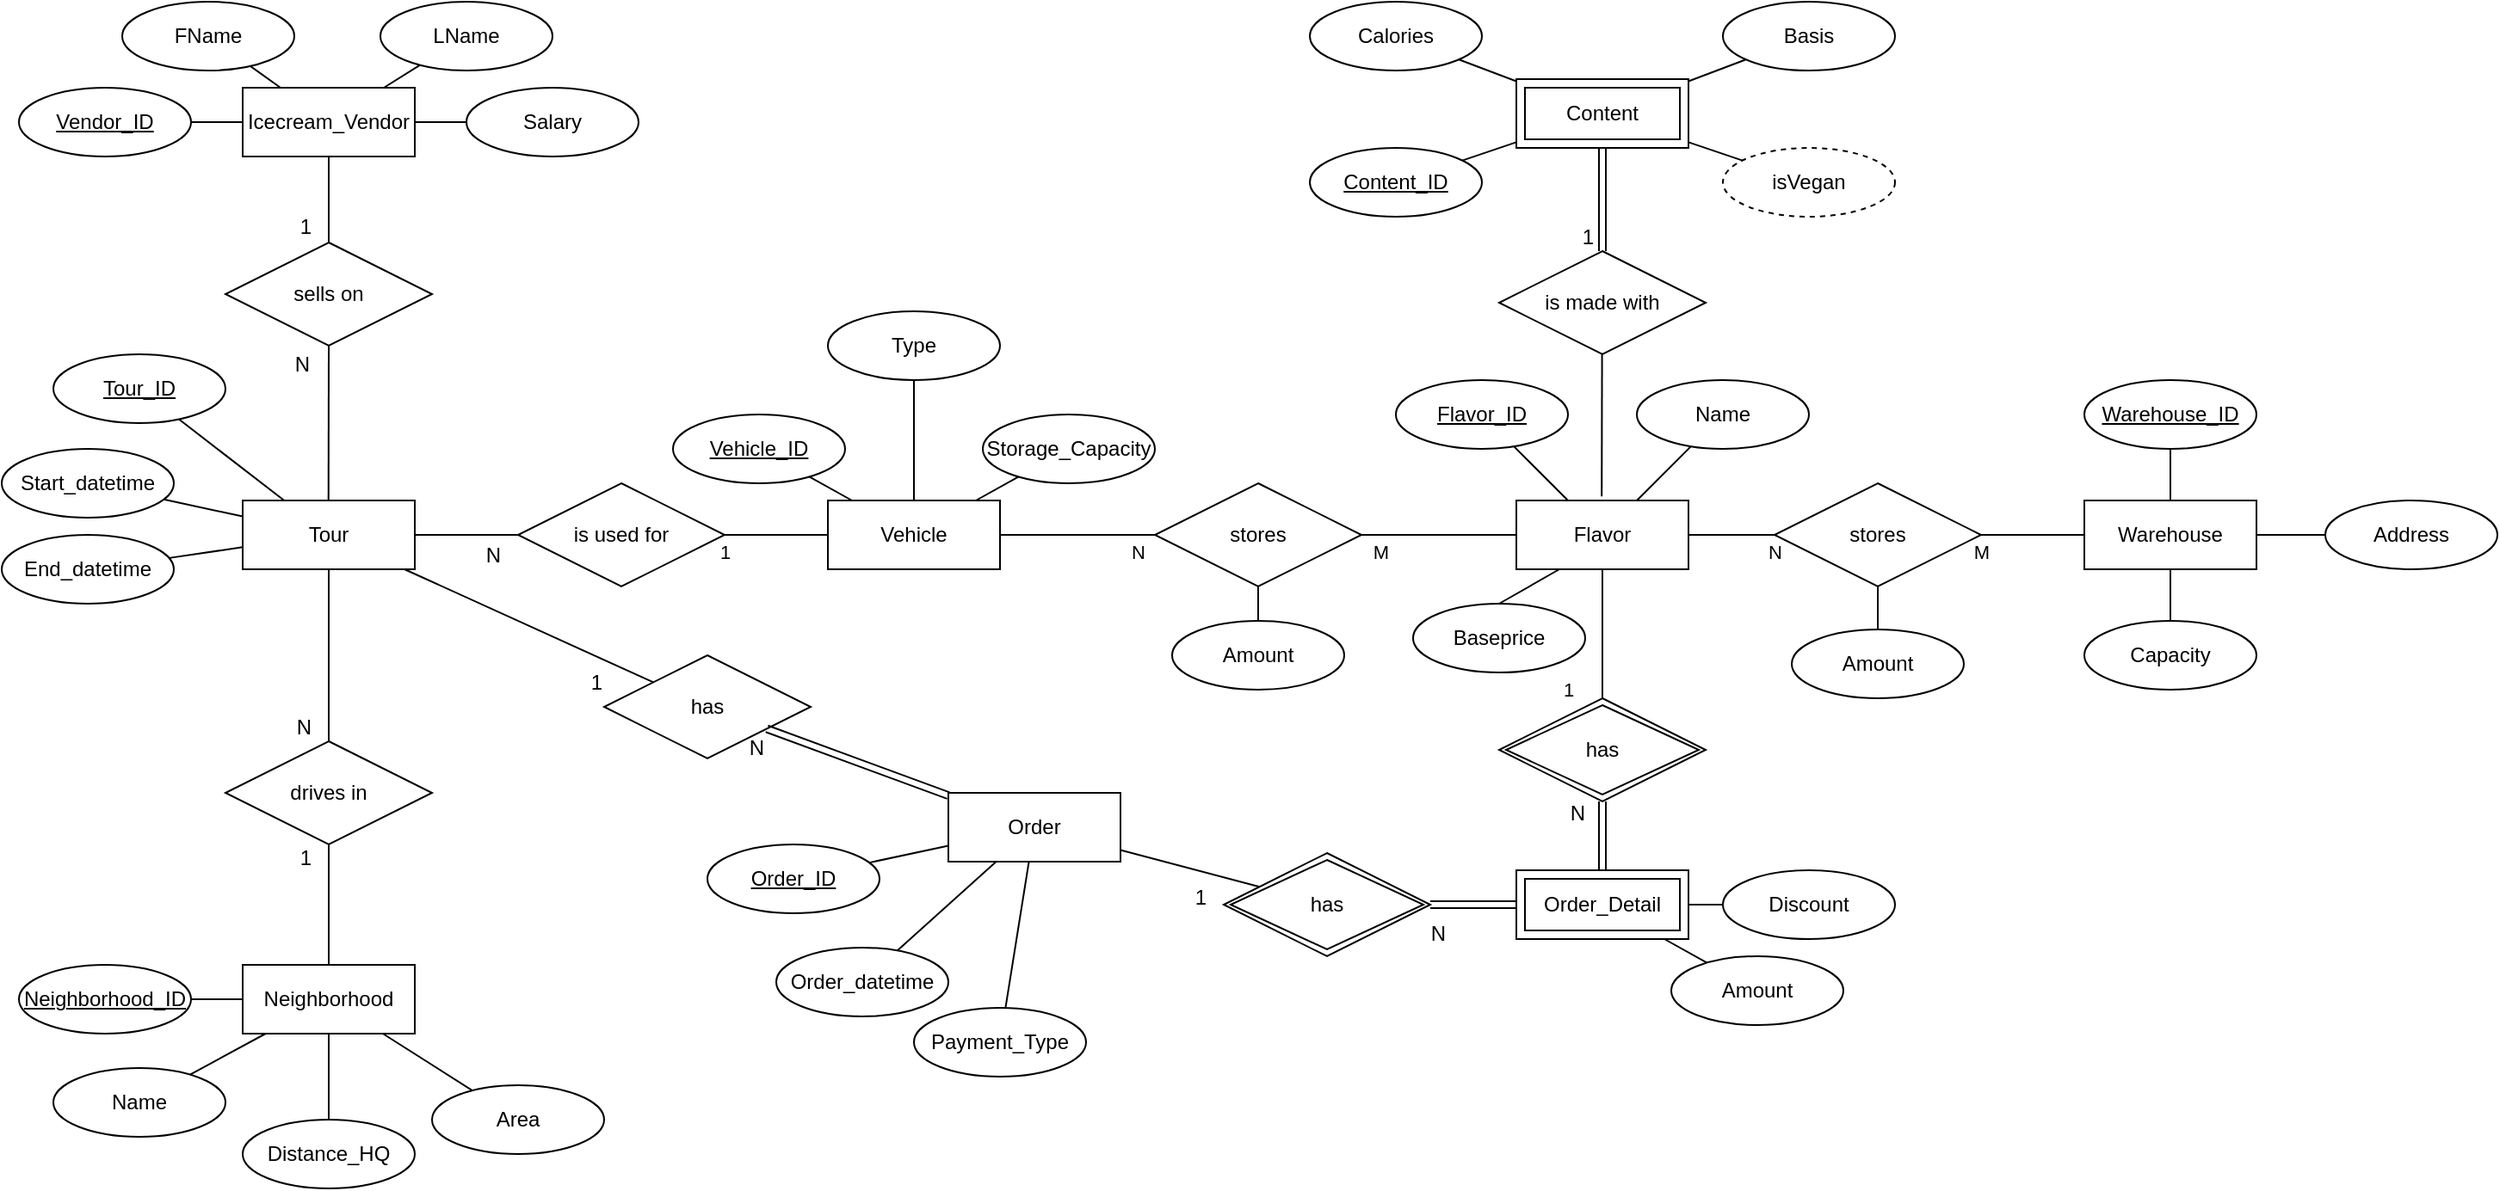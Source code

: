 <mxfile version="21.3.6" type="device">
  <diagram id="R2lEEEUBdFMjLlhIrx00" name="ER-Diagramm">
    <mxGraphModel dx="1043" dy="1154" grid="1" gridSize="10" guides="1" tooltips="1" connect="1" arrows="1" fold="1" page="0" pageScale="1" pageWidth="850" pageHeight="1100" math="0" shadow="0" extFonts="Permanent Marker^https://fonts.googleapis.com/css?family=Permanent+Marker">
      <root>
        <mxCell id="0" />
        <mxCell id="1" parent="0" />
        <mxCell id="UuH0PtKcsvwwYsYaW5a4-34" style="edgeStyle=none;rounded=0;orthogonalLoop=1;jettySize=auto;html=1;endArrow=none;endFill=0;" parent="1" source="UuH0PtKcsvwwYsYaW5a4-1" target="UuH0PtKcsvwwYsYaW5a4-57" edge="1">
          <mxGeometry relative="1" as="geometry">
            <mxPoint x="640" y="200" as="targetPoint" />
          </mxGeometry>
        </mxCell>
        <mxCell id="QyxY7aML_RFLUZ6kMtfO-58" value="1" style="edgeLabel;html=1;align=center;verticalAlign=middle;resizable=0;points=[];" parent="UuH0PtKcsvwwYsYaW5a4-34" vertex="1" connectable="0">
          <mxGeometry x="-0.732" y="2" relative="1" as="geometry">
            <mxPoint x="-52" y="8" as="offset" />
          </mxGeometry>
        </mxCell>
        <mxCell id="UuH0PtKcsvwwYsYaW5a4-1" value="Vehicle" style="whiteSpace=wrap;html=1;align=center;" parent="1" vertex="1">
          <mxGeometry x="550" y="190" width="100" height="40" as="geometry" />
        </mxCell>
        <mxCell id="UuH0PtKcsvwwYsYaW5a4-2" value="Flavor" style="whiteSpace=wrap;html=1;align=center;" parent="1" vertex="1">
          <mxGeometry x="950" y="190" width="100" height="40" as="geometry" />
        </mxCell>
        <mxCell id="UuH0PtKcsvwwYsYaW5a4-61" style="edgeStyle=none;rounded=0;orthogonalLoop=1;jettySize=auto;html=1;endArrow=none;endFill=0;" parent="1" source="UuH0PtKcsvwwYsYaW5a4-3" target="UuH0PtKcsvwwYsYaW5a4-51" edge="1">
          <mxGeometry relative="1" as="geometry" />
        </mxCell>
        <mxCell id="UuH0PtKcsvwwYsYaW5a4-3" value="Icecream_Vendor" style="whiteSpace=wrap;html=1;align=center;" parent="1" vertex="1">
          <mxGeometry x="210" y="-50" width="100" height="40" as="geometry" />
        </mxCell>
        <mxCell id="UuH0PtKcsvwwYsYaW5a4-9" value="Neighborhood" style="whiteSpace=wrap;html=1;align=center;" parent="1" vertex="1">
          <mxGeometry x="210" y="460" width="100" height="40" as="geometry" />
        </mxCell>
        <mxCell id="UuH0PtKcsvwwYsYaW5a4-10" value="&lt;u&gt;Neighborhood_ID&lt;/u&gt;" style="ellipse;whiteSpace=wrap;html=1;align=center;" parent="1" vertex="1">
          <mxGeometry x="80" y="460" width="100" height="40" as="geometry" />
        </mxCell>
        <mxCell id="UuH0PtKcsvwwYsYaW5a4-16" value="Warehouse" style="whiteSpace=wrap;html=1;align=center;" parent="1" vertex="1">
          <mxGeometry x="1280" y="190" width="100" height="40" as="geometry" />
        </mxCell>
        <mxCell id="UuH0PtKcsvwwYsYaW5a4-22" style="edgeStyle=none;rounded=0;orthogonalLoop=1;jettySize=auto;html=1;endArrow=none;endFill=0;" parent="1" source="UuH0PtKcsvwwYsYaW5a4-18" target="UuH0PtKcsvwwYsYaW5a4-2" edge="1">
          <mxGeometry relative="1" as="geometry" />
        </mxCell>
        <mxCell id="QyxY7aML_RFLUZ6kMtfO-62" value="N" style="edgeLabel;html=1;align=center;verticalAlign=middle;resizable=0;points=[];" parent="UuH0PtKcsvwwYsYaW5a4-22" vertex="1" connectable="0">
          <mxGeometry x="0.488" y="-1" relative="1" as="geometry">
            <mxPoint x="37" y="11" as="offset" />
          </mxGeometry>
        </mxCell>
        <mxCell id="UuH0PtKcsvwwYsYaW5a4-23" style="edgeStyle=none;rounded=0;orthogonalLoop=1;jettySize=auto;html=1;endArrow=none;endFill=0;" parent="1" source="UuH0PtKcsvwwYsYaW5a4-18" target="UuH0PtKcsvwwYsYaW5a4-16" edge="1">
          <mxGeometry relative="1" as="geometry" />
        </mxCell>
        <mxCell id="QyxY7aML_RFLUZ6kMtfO-63" value="M" style="edgeLabel;html=1;align=center;verticalAlign=middle;resizable=0;points=[];" parent="UuH0PtKcsvwwYsYaW5a4-23" vertex="1" connectable="0">
          <mxGeometry x="0.572" y="-1" relative="1" as="geometry">
            <mxPoint x="-47" y="9" as="offset" />
          </mxGeometry>
        </mxCell>
        <mxCell id="UuH0PtKcsvwwYsYaW5a4-18" value="stores" style="shape=rhombus;perimeter=rhombusPerimeter;whiteSpace=wrap;html=1;align=center;" parent="1" vertex="1">
          <mxGeometry x="1100" y="180" width="120" height="60" as="geometry" />
        </mxCell>
        <mxCell id="UuH0PtKcsvwwYsYaW5a4-44" style="edgeStyle=none;rounded=0;orthogonalLoop=1;jettySize=auto;html=1;endArrow=none;endFill=0;" parent="1" source="UuH0PtKcsvwwYsYaW5a4-1" target="UuH0PtKcsvwwYsYaW5a4-59" edge="1">
          <mxGeometry relative="1" as="geometry">
            <mxPoint x="753.846" y="100" as="sourcePoint" />
          </mxGeometry>
        </mxCell>
        <mxCell id="QyxY7aML_RFLUZ6kMtfO-64" value="N" style="edgeLabel;html=1;align=center;verticalAlign=middle;resizable=0;points=[];" parent="UuH0PtKcsvwwYsYaW5a4-44" vertex="1" connectable="0">
          <mxGeometry x="-0.558" y="-1" relative="1" as="geometry">
            <mxPoint x="60" y="9" as="offset" />
          </mxGeometry>
        </mxCell>
        <mxCell id="UuH0PtKcsvwwYsYaW5a4-40" style="edgeStyle=none;rounded=0;orthogonalLoop=1;jettySize=auto;html=1;endArrow=none;endFill=0;" parent="1" source="UuH0PtKcsvwwYsYaW5a4-59" target="UuH0PtKcsvwwYsYaW5a4-2" edge="1">
          <mxGeometry relative="1" as="geometry">
            <mxPoint x="1000" y="210" as="sourcePoint" />
          </mxGeometry>
        </mxCell>
        <mxCell id="QyxY7aML_RFLUZ6kMtfO-65" value="M" style="edgeLabel;html=1;align=center;verticalAlign=middle;resizable=0;points=[];" parent="UuH0PtKcsvwwYsYaW5a4-40" vertex="1" connectable="0">
          <mxGeometry x="0.531" y="-1" relative="1" as="geometry">
            <mxPoint x="-58" y="9" as="offset" />
          </mxGeometry>
        </mxCell>
        <mxCell id="UuH0PtKcsvwwYsYaW5a4-39" style="edgeStyle=none;rounded=0;orthogonalLoop=1;jettySize=auto;html=1;exitX=0.75;exitY=1;exitDx=0;exitDy=0;endArrow=none;endFill=0;" parent="1" edge="1">
          <mxGeometry relative="1" as="geometry">
            <mxPoint x="845" y="320" as="sourcePoint" />
            <mxPoint x="845" y="320" as="targetPoint" />
          </mxGeometry>
        </mxCell>
        <mxCell id="UuH0PtKcsvwwYsYaW5a4-43" style="edgeStyle=none;rounded=0;orthogonalLoop=1;jettySize=auto;html=1;endArrow=none;endFill=0;" parent="1" edge="1">
          <mxGeometry relative="1" as="geometry">
            <mxPoint x="920" y="220" as="sourcePoint" />
          </mxGeometry>
        </mxCell>
        <mxCell id="UuH0PtKcsvwwYsYaW5a4-48" style="edgeStyle=none;rounded=0;orthogonalLoop=1;jettySize=auto;html=1;endArrow=none;endFill=0;" parent="1" source="UuH0PtKcsvwwYsYaW5a4-45" target="UuH0PtKcsvwwYsYaW5a4-49" edge="1">
          <mxGeometry relative="1" as="geometry">
            <mxPoint x="281.993" y="229.004" as="targetPoint" />
          </mxGeometry>
        </mxCell>
        <mxCell id="UuH0PtKcsvwwYsYaW5a4-45" value="End_datetime" style="ellipse;whiteSpace=wrap;html=1;align=center;" parent="1" vertex="1">
          <mxGeometry x="70" y="210" width="100" height="40" as="geometry" />
        </mxCell>
        <mxCell id="UuH0PtKcsvwwYsYaW5a4-47" style="edgeStyle=none;rounded=0;orthogonalLoop=1;jettySize=auto;html=1;endArrow=none;endFill=0;" parent="1" source="UuH0PtKcsvwwYsYaW5a4-46" target="UuH0PtKcsvwwYsYaW5a4-49" edge="1">
          <mxGeometry relative="1" as="geometry">
            <mxPoint x="232.482" y="226.241" as="targetPoint" />
          </mxGeometry>
        </mxCell>
        <mxCell id="UuH0PtKcsvwwYsYaW5a4-46" value="Start_datetime" style="ellipse;whiteSpace=wrap;html=1;align=center;" parent="1" vertex="1">
          <mxGeometry x="70" y="160" width="100" height="40" as="geometry" />
        </mxCell>
        <mxCell id="UuH0PtKcsvwwYsYaW5a4-49" value="Tour" style="whiteSpace=wrap;html=1;align=center;" parent="1" vertex="1">
          <mxGeometry x="210" y="190" width="100" height="40" as="geometry" />
        </mxCell>
        <mxCell id="UuH0PtKcsvwwYsYaW5a4-62" style="edgeStyle=none;rounded=0;orthogonalLoop=1;jettySize=auto;html=1;endArrow=none;endFill=0;" parent="1" source="UuH0PtKcsvwwYsYaW5a4-50" target="UuH0PtKcsvwwYsYaW5a4-3" edge="1">
          <mxGeometry relative="1" as="geometry" />
        </mxCell>
        <mxCell id="UuH0PtKcsvwwYsYaW5a4-50" value="FName" style="ellipse;whiteSpace=wrap;html=1;align=center;" parent="1" vertex="1">
          <mxGeometry x="140" y="-100" width="100" height="40" as="geometry" />
        </mxCell>
        <mxCell id="UuH0PtKcsvwwYsYaW5a4-51" value="LName" style="ellipse;whiteSpace=wrap;html=1;align=center;" parent="1" vertex="1">
          <mxGeometry x="290" y="-100" width="100" height="40" as="geometry" />
        </mxCell>
        <mxCell id="UuH0PtKcsvwwYsYaW5a4-52" value="sells on" style="shape=rhombus;perimeter=rhombusPerimeter;whiteSpace=wrap;html=1;align=center;" parent="1" vertex="1">
          <mxGeometry x="200" y="40" width="120" height="60" as="geometry" />
        </mxCell>
        <mxCell id="UuH0PtKcsvwwYsYaW5a4-55" value="drives in" style="shape=rhombus;perimeter=rhombusPerimeter;whiteSpace=wrap;html=1;align=center;" parent="1" vertex="1">
          <mxGeometry x="200" y="330" width="120" height="60" as="geometry" />
        </mxCell>
        <mxCell id="UuH0PtKcsvwwYsYaW5a4-57" value="is used for" style="shape=rhombus;perimeter=rhombusPerimeter;whiteSpace=wrap;html=1;align=center;" parent="1" vertex="1">
          <mxGeometry x="370" y="180" width="120" height="60" as="geometry" />
        </mxCell>
        <mxCell id="UuH0PtKcsvwwYsYaW5a4-87" style="edgeStyle=none;rounded=0;orthogonalLoop=1;jettySize=auto;html=1;endArrow=none;endFill=0;" parent="1" source="UuH0PtKcsvwwYsYaW5a4-59" target="QyxY7aML_RFLUZ6kMtfO-141" edge="1">
          <mxGeometry relative="1" as="geometry">
            <mxPoint x="800" y="150" as="targetPoint" />
          </mxGeometry>
        </mxCell>
        <mxCell id="UuH0PtKcsvwwYsYaW5a4-59" value="stores" style="shape=rhombus;perimeter=rhombusPerimeter;whiteSpace=wrap;html=1;align=center;" parent="1" vertex="1">
          <mxGeometry x="740" y="180" width="120" height="60" as="geometry" />
        </mxCell>
        <mxCell id="UuH0PtKcsvwwYsYaW5a4-84" value="" style="edgeStyle=none;rounded=0;orthogonalLoop=1;jettySize=auto;html=1;endArrow=none;endFill=0;" parent="1" edge="1">
          <mxGeometry relative="1" as="geometry">
            <mxPoint x="1130" y="150" as="targetPoint" />
          </mxGeometry>
        </mxCell>
        <mxCell id="UuH0PtKcsvwwYsYaW5a4-75" style="edgeStyle=none;rounded=0;orthogonalLoop=1;jettySize=auto;html=1;exitX=0.5;exitY=0;exitDx=0;exitDy=0;endArrow=none;endFill=0;" parent="1" source="UuH0PtKcsvwwYsYaW5a4-1" target="UuH0PtKcsvwwYsYaW5a4-1" edge="1">
          <mxGeometry relative="1" as="geometry" />
        </mxCell>
        <mxCell id="UuH0PtKcsvwwYsYaW5a4-78" value="Order" style="whiteSpace=wrap;html=1;align=center;" parent="1" vertex="1">
          <mxGeometry x="620" y="360" width="100" height="40" as="geometry" />
        </mxCell>
        <mxCell id="UuH0PtKcsvwwYsYaW5a4-99" style="edgeStyle=none;rounded=0;orthogonalLoop=1;jettySize=auto;html=1;endArrow=none;endFill=0;" parent="1" target="UuH0PtKcsvwwYsYaW5a4-2" edge="1">
          <mxGeometry relative="1" as="geometry">
            <mxPoint x="1000" y="305" as="sourcePoint" />
          </mxGeometry>
        </mxCell>
        <mxCell id="QyxY7aML_RFLUZ6kMtfO-69" value="1" style="edgeLabel;html=1;align=center;verticalAlign=middle;resizable=0;points=[];" parent="UuH0PtKcsvwwYsYaW5a4-99" vertex="1" connectable="0">
          <mxGeometry x="0.412" y="-1" relative="1" as="geometry">
            <mxPoint x="-21" y="48" as="offset" />
          </mxGeometry>
        </mxCell>
        <mxCell id="UuH0PtKcsvwwYsYaW5a4-104" style="edgeStyle=none;rounded=0;orthogonalLoop=1;jettySize=auto;html=1;endArrow=none;endFill=0;" parent="1" source="QyxY7aML_RFLUZ6kMtfO-124" target="QyxY7aML_RFLUZ6kMtfO-157" edge="1">
          <mxGeometry relative="1" as="geometry">
            <mxPoint x="1000" y="400" as="sourcePoint" />
            <mxPoint x="1000" y="480" as="targetPoint" />
          </mxGeometry>
        </mxCell>
        <mxCell id="UuH0PtKcsvwwYsYaW5a4-105" value="has" style="shape=rhombus;perimeter=rhombusPerimeter;whiteSpace=wrap;html=1;align=center;" parent="1" vertex="1">
          <mxGeometry x="420" y="280" width="120" height="60" as="geometry" />
        </mxCell>
        <mxCell id="UuH0PtKcsvwwYsYaW5a4-112" style="edgeStyle=none;rounded=0;orthogonalLoop=1;jettySize=auto;html=1;endArrow=none;endFill=0;" parent="1" source="QyxY7aML_RFLUZ6kMtfO-124" target="UuH0PtKcsvwwYsYaW5a4-113" edge="1">
          <mxGeometry relative="1" as="geometry">
            <mxPoint x="1130" y="418.462" as="targetPoint" />
            <mxPoint x="1050" y="397.525" as="sourcePoint" />
          </mxGeometry>
        </mxCell>
        <mxCell id="UuH0PtKcsvwwYsYaW5a4-113" value="Discount" style="ellipse;whiteSpace=wrap;html=1;align=center;" parent="1" vertex="1">
          <mxGeometry x="1070" y="405" width="100" height="40" as="geometry" />
        </mxCell>
        <mxCell id="QyxY7aML_RFLUZ6kMtfO-1" value="Order_datetime" style="ellipse;whiteSpace=wrap;html=1;align=center;" parent="1" vertex="1">
          <mxGeometry x="520" y="450" width="100" height="40" as="geometry" />
        </mxCell>
        <mxCell id="QyxY7aML_RFLUZ6kMtfO-3" value="" style="edgeStyle=none;rounded=0;orthogonalLoop=1;jettySize=auto;html=1;endArrow=none;endFill=0;" parent="1" source="UuH0PtKcsvwwYsYaW5a4-78" target="QyxY7aML_RFLUZ6kMtfO-1" edge="1">
          <mxGeometry relative="1" as="geometry">
            <mxPoint x="592" y="462" as="targetPoint" />
            <mxPoint x="656" y="410" as="sourcePoint" />
          </mxGeometry>
        </mxCell>
        <mxCell id="QyxY7aML_RFLUZ6kMtfO-4" value="Vendor_ID" style="ellipse;whiteSpace=wrap;html=1;align=center;fontStyle=4" parent="1" vertex="1">
          <mxGeometry x="80" y="-50" width="100" height="40" as="geometry" />
        </mxCell>
        <mxCell id="QyxY7aML_RFLUZ6kMtfO-7" style="edgeStyle=none;rounded=0;orthogonalLoop=1;jettySize=auto;html=1;endArrow=none;endFill=0;" parent="1" source="QyxY7aML_RFLUZ6kMtfO-4" target="UuH0PtKcsvwwYsYaW5a4-3" edge="1">
          <mxGeometry relative="1" as="geometry">
            <mxPoint x="99" y="-36" as="sourcePoint" />
            <mxPoint x="220" y="-25" as="targetPoint" />
          </mxGeometry>
        </mxCell>
        <mxCell id="QyxY7aML_RFLUZ6kMtfO-12" value="Salary" style="ellipse;whiteSpace=wrap;html=1;align=center;" parent="1" vertex="1">
          <mxGeometry x="340" y="-50" width="100" height="40" as="geometry" />
        </mxCell>
        <mxCell id="QyxY7aML_RFLUZ6kMtfO-14" style="edgeStyle=none;rounded=0;orthogonalLoop=1;jettySize=auto;html=1;endArrow=none;endFill=0;" parent="1" source="UuH0PtKcsvwwYsYaW5a4-3" target="QyxY7aML_RFLUZ6kMtfO-12" edge="1">
          <mxGeometry relative="1" as="geometry">
            <mxPoint x="270" y="-40" as="sourcePoint" />
            <mxPoint x="270" y="-110" as="targetPoint" />
          </mxGeometry>
        </mxCell>
        <mxCell id="QyxY7aML_RFLUZ6kMtfO-34" value="Tour_ID" style="ellipse;whiteSpace=wrap;html=1;align=center;fontStyle=4" parent="1" vertex="1">
          <mxGeometry x="100" y="105" width="100" height="40" as="geometry" />
        </mxCell>
        <mxCell id="QyxY7aML_RFLUZ6kMtfO-35" style="edgeStyle=none;rounded=0;orthogonalLoop=1;jettySize=auto;html=1;endArrow=none;endFill=0;" parent="1" source="QyxY7aML_RFLUZ6kMtfO-34" target="UuH0PtKcsvwwYsYaW5a4-49" edge="1">
          <mxGeometry relative="1" as="geometry">
            <mxPoint x="220" y="239" as="targetPoint" />
            <mxPoint x="176" y="256" as="sourcePoint" />
          </mxGeometry>
        </mxCell>
        <mxCell id="QyxY7aML_RFLUZ6kMtfO-39" style="edgeStyle=none;rounded=0;orthogonalLoop=1;jettySize=auto;html=1;endArrow=none;endFill=0;" parent="1" source="UuH0PtKcsvwwYsYaW5a4-10" target="UuH0PtKcsvwwYsYaW5a4-9" edge="1">
          <mxGeometry relative="1" as="geometry">
            <mxPoint x="250" y="240" as="targetPoint" />
            <mxPoint x="189" y="301" as="sourcePoint" />
          </mxGeometry>
        </mxCell>
        <mxCell id="QyxY7aML_RFLUZ6kMtfO-45" value="Distance_HQ" style="ellipse;whiteSpace=wrap;html=1;align=center;" parent="1" vertex="1">
          <mxGeometry x="210" y="550" width="100" height="40" as="geometry" />
        </mxCell>
        <mxCell id="QyxY7aML_RFLUZ6kMtfO-46" style="edgeStyle=none;rounded=0;orthogonalLoop=1;jettySize=auto;html=1;endArrow=none;endFill=0;" parent="1" source="QyxY7aML_RFLUZ6kMtfO-45" target="UuH0PtKcsvwwYsYaW5a4-9" edge="1">
          <mxGeometry relative="1" as="geometry">
            <mxPoint x="230" y="510" as="targetPoint" />
            <mxPoint x="181" y="534" as="sourcePoint" />
          </mxGeometry>
        </mxCell>
        <mxCell id="QyxY7aML_RFLUZ6kMtfO-49" value="Name" style="ellipse;whiteSpace=wrap;html=1;align=center;" parent="1" vertex="1">
          <mxGeometry x="100" y="520" width="100" height="40" as="geometry" />
        </mxCell>
        <mxCell id="QyxY7aML_RFLUZ6kMtfO-50" style="edgeStyle=none;rounded=0;orthogonalLoop=1;jettySize=auto;html=1;endArrow=none;endFill=0;" parent="1" source="QyxY7aML_RFLUZ6kMtfO-49" target="UuH0PtKcsvwwYsYaW5a4-9" edge="1">
          <mxGeometry relative="1" as="geometry">
            <mxPoint x="298" y="510" as="targetPoint" />
            <mxPoint x="356" y="552" as="sourcePoint" />
          </mxGeometry>
        </mxCell>
        <mxCell id="QyxY7aML_RFLUZ6kMtfO-51" value="Area" style="ellipse;whiteSpace=wrap;html=1;align=center;" parent="1" vertex="1">
          <mxGeometry x="320" y="530" width="100" height="40" as="geometry" />
        </mxCell>
        <mxCell id="QyxY7aML_RFLUZ6kMtfO-52" style="edgeStyle=none;rounded=0;orthogonalLoop=1;jettySize=auto;html=1;endArrow=none;endFill=0;" parent="1" source="QyxY7aML_RFLUZ6kMtfO-51" target="UuH0PtKcsvwwYsYaW5a4-9" edge="1">
          <mxGeometry relative="1" as="geometry">
            <mxPoint x="233" y="510" as="targetPoint" />
            <mxPoint x="189" y="534" as="sourcePoint" />
          </mxGeometry>
        </mxCell>
        <mxCell id="QyxY7aML_RFLUZ6kMtfO-118" value="is made with" style="shape=rhombus;perimeter=rhombusPerimeter;whiteSpace=wrap;html=1;align=center;" parent="1" vertex="1">
          <mxGeometry x="940" y="45" width="120" height="60" as="geometry" />
        </mxCell>
        <mxCell id="QyxY7aML_RFLUZ6kMtfO-123" value="Content" style="shape=ext;margin=3;double=1;whiteSpace=wrap;html=1;align=center;" parent="1" vertex="1">
          <mxGeometry x="950" y="-55" width="100" height="40" as="geometry" />
        </mxCell>
        <mxCell id="QyxY7aML_RFLUZ6kMtfO-124" value="Order_Detail" style="shape=ext;margin=3;double=1;whiteSpace=wrap;html=1;align=center;" parent="1" vertex="1">
          <mxGeometry x="950" y="405" width="100" height="40" as="geometry" />
        </mxCell>
        <mxCell id="QyxY7aML_RFLUZ6kMtfO-125" value="" style="shape=link;html=1;rounded=0;" parent="1" source="QyxY7aML_RFLUZ6kMtfO-127" target="QyxY7aML_RFLUZ6kMtfO-124" edge="1">
          <mxGeometry relative="1" as="geometry">
            <mxPoint x="900" y="380" as="sourcePoint" />
            <mxPoint x="860" y="560" as="targetPoint" />
          </mxGeometry>
        </mxCell>
        <mxCell id="QyxY7aML_RFLUZ6kMtfO-126" value="N" style="resizable=0;html=1;align=right;verticalAlign=bottom;" parent="QyxY7aML_RFLUZ6kMtfO-125" connectable="0" vertex="1">
          <mxGeometry x="1" relative="1" as="geometry">
            <mxPoint x="-41" y="25" as="offset" />
          </mxGeometry>
        </mxCell>
        <mxCell id="QyxY7aML_RFLUZ6kMtfO-127" value="has" style="shape=rhombus;double=1;perimeter=rhombusPerimeter;whiteSpace=wrap;html=1;align=center;" parent="1" vertex="1">
          <mxGeometry x="780" y="395" width="120" height="60" as="geometry" />
        </mxCell>
        <mxCell id="QyxY7aML_RFLUZ6kMtfO-129" value="Order_ID" style="ellipse;whiteSpace=wrap;html=1;align=center;fontStyle=4" parent="1" vertex="1">
          <mxGeometry x="480" y="390" width="100" height="40" as="geometry" />
        </mxCell>
        <mxCell id="QyxY7aML_RFLUZ6kMtfO-130" value="" style="edgeStyle=none;rounded=0;orthogonalLoop=1;jettySize=auto;html=1;endArrow=none;endFill=0;" parent="1" source="UuH0PtKcsvwwYsYaW5a4-78" target="QyxY7aML_RFLUZ6kMtfO-129" edge="1">
          <mxGeometry relative="1" as="geometry">
            <mxPoint x="628" y="510" as="targetPoint" />
            <mxPoint x="671" y="410" as="sourcePoint" />
          </mxGeometry>
        </mxCell>
        <mxCell id="QyxY7aML_RFLUZ6kMtfO-131" value="Payment_Type" style="ellipse;whiteSpace=wrap;html=1;align=center;" parent="1" vertex="1">
          <mxGeometry x="600" y="485" width="100" height="40" as="geometry" />
        </mxCell>
        <mxCell id="QyxY7aML_RFLUZ6kMtfO-132" value="" style="edgeStyle=none;rounded=0;orthogonalLoop=1;jettySize=auto;html=1;endArrow=none;endFill=0;" parent="1" source="UuH0PtKcsvwwYsYaW5a4-78" target="QyxY7aML_RFLUZ6kMtfO-131" edge="1">
          <mxGeometry relative="1" as="geometry">
            <mxPoint x="600" y="462" as="targetPoint" />
            <mxPoint x="658" y="410" as="sourcePoint" />
          </mxGeometry>
        </mxCell>
        <mxCell id="QyxY7aML_RFLUZ6kMtfO-133" value="Vehicle_ID" style="ellipse;whiteSpace=wrap;html=1;align=center;fontStyle=4" parent="1" vertex="1">
          <mxGeometry x="460" y="140" width="100" height="40" as="geometry" />
        </mxCell>
        <mxCell id="QyxY7aML_RFLUZ6kMtfO-135" value="" style="edgeStyle=none;rounded=0;orthogonalLoop=1;jettySize=auto;html=1;endArrow=none;endFill=0;" parent="1" source="UuH0PtKcsvwwYsYaW5a4-1" target="QyxY7aML_RFLUZ6kMtfO-133" edge="1">
          <mxGeometry relative="1" as="geometry">
            <mxPoint x="584" y="411" as="targetPoint" />
            <mxPoint x="630" y="401" as="sourcePoint" />
          </mxGeometry>
        </mxCell>
        <mxCell id="QyxY7aML_RFLUZ6kMtfO-136" value="Type" style="ellipse;whiteSpace=wrap;html=1;align=center;" parent="1" vertex="1">
          <mxGeometry x="550" y="80" width="100" height="40" as="geometry" />
        </mxCell>
        <mxCell id="QyxY7aML_RFLUZ6kMtfO-137" value="" style="edgeStyle=none;rounded=0;orthogonalLoop=1;jettySize=auto;html=1;endArrow=none;endFill=0;" parent="1" source="UuH0PtKcsvwwYsYaW5a4-1" target="QyxY7aML_RFLUZ6kMtfO-136" edge="1">
          <mxGeometry relative="1" as="geometry">
            <mxPoint x="541" y="166" as="targetPoint" />
            <mxPoint x="620" y="200" as="sourcePoint" />
          </mxGeometry>
        </mxCell>
        <mxCell id="QyxY7aML_RFLUZ6kMtfO-138" value="Storage_Capacity" style="ellipse;whiteSpace=wrap;html=1;align=center;" parent="1" vertex="1">
          <mxGeometry x="640" y="140" width="100" height="40" as="geometry" />
        </mxCell>
        <mxCell id="QyxY7aML_RFLUZ6kMtfO-139" value="" style="edgeStyle=none;rounded=0;orthogonalLoop=1;jettySize=auto;html=1;endArrow=none;endFill=0;" parent="1" source="UuH0PtKcsvwwYsYaW5a4-1" target="QyxY7aML_RFLUZ6kMtfO-138" edge="1">
          <mxGeometry relative="1" as="geometry">
            <mxPoint x="582" y="109" as="targetPoint" />
            <mxPoint x="638" y="200" as="sourcePoint" />
          </mxGeometry>
        </mxCell>
        <mxCell id="QyxY7aML_RFLUZ6kMtfO-141" value="Amount" style="ellipse;whiteSpace=wrap;html=1;align=center;" parent="1" vertex="1">
          <mxGeometry x="750" y="260" width="100" height="40" as="geometry" />
        </mxCell>
        <mxCell id="QyxY7aML_RFLUZ6kMtfO-142" value="Flavor_ID" style="ellipse;whiteSpace=wrap;html=1;align=center;fontStyle=4" parent="1" vertex="1">
          <mxGeometry x="880" y="120" width="100" height="40" as="geometry" />
        </mxCell>
        <mxCell id="QyxY7aML_RFLUZ6kMtfO-143" style="edgeStyle=none;rounded=0;orthogonalLoop=1;jettySize=auto;html=1;endArrow=none;endFill=0;" parent="1" source="UuH0PtKcsvwwYsYaW5a4-2" target="QyxY7aML_RFLUZ6kMtfO-142" edge="1">
          <mxGeometry relative="1" as="geometry">
            <mxPoint x="810" y="150" as="targetPoint" />
            <mxPoint x="810" y="190" as="sourcePoint" />
          </mxGeometry>
        </mxCell>
        <mxCell id="QyxY7aML_RFLUZ6kMtfO-144" value="Name" style="ellipse;whiteSpace=wrap;html=1;align=center;" parent="1" vertex="1">
          <mxGeometry x="1020" y="120" width="100" height="40" as="geometry" />
        </mxCell>
        <mxCell id="QyxY7aML_RFLUZ6kMtfO-145" style="edgeStyle=none;rounded=0;orthogonalLoop=1;jettySize=auto;html=1;endArrow=none;endFill=0;" parent="1" source="UuH0PtKcsvwwYsYaW5a4-2" target="QyxY7aML_RFLUZ6kMtfO-144" edge="1">
          <mxGeometry relative="1" as="geometry">
            <mxPoint x="943" y="168" as="targetPoint" />
            <mxPoint x="984" y="200" as="sourcePoint" />
          </mxGeometry>
        </mxCell>
        <mxCell id="QyxY7aML_RFLUZ6kMtfO-149" value="Calories" style="ellipse;whiteSpace=wrap;html=1;align=center;" parent="1" vertex="1">
          <mxGeometry x="830" y="-100" width="100" height="40" as="geometry" />
        </mxCell>
        <mxCell id="QyxY7aML_RFLUZ6kMtfO-150" style="edgeStyle=none;rounded=0;orthogonalLoop=1;jettySize=auto;html=1;endArrow=none;endFill=0;" parent="1" source="QyxY7aML_RFLUZ6kMtfO-149" target="QyxY7aML_RFLUZ6kMtfO-123" edge="1">
          <mxGeometry relative="1" as="geometry">
            <mxPoint x="939" y="-2" as="sourcePoint" />
            <mxPoint x="960" y="-9" as="targetPoint" />
          </mxGeometry>
        </mxCell>
        <mxCell id="QyxY7aML_RFLUZ6kMtfO-151" value="Basis" style="ellipse;whiteSpace=wrap;html=1;align=center;" parent="1" vertex="1">
          <mxGeometry x="1070" y="-100" width="100" height="40" as="geometry" />
        </mxCell>
        <mxCell id="QyxY7aML_RFLUZ6kMtfO-152" style="edgeStyle=none;rounded=0;orthogonalLoop=1;jettySize=auto;html=1;endArrow=none;endFill=0;" parent="1" source="QyxY7aML_RFLUZ6kMtfO-151" target="QyxY7aML_RFLUZ6kMtfO-123" edge="1">
          <mxGeometry relative="1" as="geometry">
            <mxPoint x="935" y="-41" as="sourcePoint" />
            <mxPoint x="960" y="-35" as="targetPoint" />
          </mxGeometry>
        </mxCell>
        <mxCell id="QyxY7aML_RFLUZ6kMtfO-157" value="Amount" style="ellipse;whiteSpace=wrap;html=1;align=center;" parent="1" vertex="1">
          <mxGeometry x="1040" y="455" width="100" height="40" as="geometry" />
        </mxCell>
        <mxCell id="QyxY7aML_RFLUZ6kMtfO-162" value="Amount" style="ellipse;whiteSpace=wrap;html=1;align=center;" parent="1" vertex="1">
          <mxGeometry x="1110" y="265" width="100" height="40" as="geometry" />
        </mxCell>
        <mxCell id="QyxY7aML_RFLUZ6kMtfO-163" style="edgeStyle=none;rounded=0;orthogonalLoop=1;jettySize=auto;html=1;endArrow=none;endFill=0;" parent="1" source="UuH0PtKcsvwwYsYaW5a4-18" target="QyxY7aML_RFLUZ6kMtfO-162" edge="1">
          <mxGeometry relative="1" as="geometry">
            <mxPoint x="1360" y="150" as="targetPoint" />
            <mxPoint x="1173" y="191" as="sourcePoint" />
          </mxGeometry>
        </mxCell>
        <mxCell id="QyxY7aML_RFLUZ6kMtfO-164" value="Warehouse_ID" style="ellipse;whiteSpace=wrap;html=1;align=center;fontStyle=4" parent="1" vertex="1">
          <mxGeometry x="1280" y="120" width="100" height="40" as="geometry" />
        </mxCell>
        <mxCell id="QyxY7aML_RFLUZ6kMtfO-165" style="edgeStyle=none;rounded=0;orthogonalLoop=1;jettySize=auto;html=1;endArrow=none;endFill=0;" parent="1" source="UuH0PtKcsvwwYsYaW5a4-16" target="QyxY7aML_RFLUZ6kMtfO-164" edge="1">
          <mxGeometry relative="1" as="geometry">
            <mxPoint x="1193" y="160" as="targetPoint" />
            <mxPoint x="1179" y="195" as="sourcePoint" />
          </mxGeometry>
        </mxCell>
        <mxCell id="QyxY7aML_RFLUZ6kMtfO-167" style="edgeStyle=none;rounded=0;orthogonalLoop=1;jettySize=auto;html=1;endArrow=none;endFill=0;" parent="1" source="UuH0PtKcsvwwYsYaW5a4-16" edge="1">
          <mxGeometry relative="1" as="geometry">
            <mxPoint x="1420" y="210" as="targetPoint" />
            <mxPoint x="1345" y="200" as="sourcePoint" />
          </mxGeometry>
        </mxCell>
        <mxCell id="QyxY7aML_RFLUZ6kMtfO-169" value="Capacity" style="ellipse;whiteSpace=wrap;html=1;align=center;" parent="1" vertex="1">
          <mxGeometry x="1280" y="260" width="100" height="40" as="geometry" />
        </mxCell>
        <mxCell id="QyxY7aML_RFLUZ6kMtfO-170" style="edgeStyle=none;rounded=0;orthogonalLoop=1;jettySize=auto;html=1;endArrow=none;endFill=0;" parent="1" source="QyxY7aML_RFLUZ6kMtfO-169" target="UuH0PtKcsvwwYsYaW5a4-16" edge="1">
          <mxGeometry relative="1" as="geometry">
            <mxPoint x="1340" y="170" as="targetPoint" />
            <mxPoint x="1340" y="200" as="sourcePoint" />
          </mxGeometry>
        </mxCell>
        <mxCell id="QyxY7aML_RFLUZ6kMtfO-174" value="Content_ID" style="ellipse;whiteSpace=wrap;html=1;align=center;fontStyle=4" parent="1" vertex="1">
          <mxGeometry x="830" y="-15" width="100" height="40" as="geometry" />
        </mxCell>
        <mxCell id="QyxY7aML_RFLUZ6kMtfO-175" style="edgeStyle=none;rounded=0;orthogonalLoop=1;jettySize=auto;html=1;endArrow=none;endFill=0;" parent="1" source="QyxY7aML_RFLUZ6kMtfO-174" target="QyxY7aML_RFLUZ6kMtfO-123" edge="1">
          <mxGeometry relative="1" as="geometry">
            <mxPoint x="936" y="-56" as="sourcePoint" />
            <mxPoint x="961" y="-45" as="targetPoint" />
          </mxGeometry>
        </mxCell>
        <mxCell id="QyxY7aML_RFLUZ6kMtfO-187" value="" style="shape=link;html=1;rounded=0;" parent="1" source="UuH0PtKcsvwwYsYaW5a4-78" target="UuH0PtKcsvwwYsYaW5a4-105" edge="1">
          <mxGeometry relative="1" as="geometry">
            <mxPoint x="320" y="220" as="sourcePoint" />
            <mxPoint x="380" y="220" as="targetPoint" />
          </mxGeometry>
        </mxCell>
        <mxCell id="QyxY7aML_RFLUZ6kMtfO-188" value="N" style="resizable=0;html=1;align=right;verticalAlign=bottom;" parent="QyxY7aML_RFLUZ6kMtfO-187" connectable="0" vertex="1">
          <mxGeometry x="1" relative="1" as="geometry">
            <mxPoint x="-1" y="20" as="offset" />
          </mxGeometry>
        </mxCell>
        <mxCell id="QyxY7aML_RFLUZ6kMtfO-190" style="edgeStyle=none;rounded=0;orthogonalLoop=1;jettySize=auto;html=1;endArrow=none;endFill=0;" parent="1" source="QyxY7aML_RFLUZ6kMtfO-191" target="QyxY7aML_RFLUZ6kMtfO-123" edge="1">
          <mxGeometry relative="1" as="geometry">
            <mxPoint x="1095.649" y="5.467" as="sourcePoint" />
            <mxPoint x="1060" y="-25" as="targetPoint" />
          </mxGeometry>
        </mxCell>
        <mxCell id="QyxY7aML_RFLUZ6kMtfO-191" value="isVegan" style="ellipse;whiteSpace=wrap;html=1;align=center;dashed=1;" parent="1" vertex="1">
          <mxGeometry x="1070" y="-15" width="100" height="40" as="geometry" />
        </mxCell>
        <mxCell id="QyxY7aML_RFLUZ6kMtfO-194" value="" style="endArrow=none;html=1;rounded=0;" parent="1" source="UuH0PtKcsvwwYsYaW5a4-3" target="UuH0PtKcsvwwYsYaW5a4-52" edge="1">
          <mxGeometry relative="1" as="geometry">
            <mxPoint x="310" y="420" as="sourcePoint" />
            <mxPoint x="470" y="420" as="targetPoint" />
          </mxGeometry>
        </mxCell>
        <mxCell id="QyxY7aML_RFLUZ6kMtfO-195" value="1" style="resizable=0;html=1;align=right;verticalAlign=bottom;" parent="QyxY7aML_RFLUZ6kMtfO-194" connectable="0" vertex="1">
          <mxGeometry x="1" relative="1" as="geometry">
            <mxPoint x="-10" y="-1" as="offset" />
          </mxGeometry>
        </mxCell>
        <mxCell id="QyxY7aML_RFLUZ6kMtfO-196" value="" style="endArrow=none;html=1;rounded=0;" parent="1" source="UuH0PtKcsvwwYsYaW5a4-9" target="UuH0PtKcsvwwYsYaW5a4-55" edge="1">
          <mxGeometry relative="1" as="geometry">
            <mxPoint x="300" y="420" as="sourcePoint" />
            <mxPoint x="460" y="420" as="targetPoint" />
          </mxGeometry>
        </mxCell>
        <mxCell id="QyxY7aML_RFLUZ6kMtfO-197" value="1" style="resizable=0;html=1;align=right;verticalAlign=bottom;" parent="QyxY7aML_RFLUZ6kMtfO-196" connectable="0" vertex="1">
          <mxGeometry x="1" relative="1" as="geometry">
            <mxPoint x="-10" y="16" as="offset" />
          </mxGeometry>
        </mxCell>
        <mxCell id="QyxY7aML_RFLUZ6kMtfO-198" value="" style="endArrow=none;html=1;rounded=0;" parent="1" source="UuH0PtKcsvwwYsYaW5a4-49" target="UuH0PtKcsvwwYsYaW5a4-105" edge="1">
          <mxGeometry relative="1" as="geometry">
            <mxPoint x="300" y="310" as="sourcePoint" />
            <mxPoint x="460" y="310" as="targetPoint" />
          </mxGeometry>
        </mxCell>
        <mxCell id="QyxY7aML_RFLUZ6kMtfO-199" value="1" style="resizable=0;html=1;align=right;verticalAlign=bottom;" parent="QyxY7aML_RFLUZ6kMtfO-198" connectable="0" vertex="1">
          <mxGeometry x="1" relative="1" as="geometry">
            <mxPoint x="-29" y="9" as="offset" />
          </mxGeometry>
        </mxCell>
        <mxCell id="QyxY7aML_RFLUZ6kMtfO-200" value="" style="endArrow=none;html=1;rounded=0;" parent="1" source="UuH0PtKcsvwwYsYaW5a4-78" target="QyxY7aML_RFLUZ6kMtfO-127" edge="1">
          <mxGeometry relative="1" as="geometry">
            <mxPoint x="314" y="240" as="sourcePoint" />
            <mxPoint x="459" y="306" as="targetPoint" />
          </mxGeometry>
        </mxCell>
        <mxCell id="QyxY7aML_RFLUZ6kMtfO-201" value="1" style="resizable=0;html=1;align=right;verticalAlign=bottom;" parent="QyxY7aML_RFLUZ6kMtfO-200" connectable="0" vertex="1">
          <mxGeometry x="1" relative="1" as="geometry">
            <mxPoint x="-30" y="15" as="offset" />
          </mxGeometry>
        </mxCell>
        <mxCell id="QyxY7aML_RFLUZ6kMtfO-202" value="" style="shape=link;html=1;rounded=0;" parent="1" target="QyxY7aML_RFLUZ6kMtfO-124" edge="1">
          <mxGeometry relative="1" as="geometry">
            <mxPoint x="1000" y="365" as="sourcePoint" />
            <mxPoint x="960" y="435" as="targetPoint" />
          </mxGeometry>
        </mxCell>
        <mxCell id="QyxY7aML_RFLUZ6kMtfO-203" value="N" style="resizable=0;html=1;align=right;verticalAlign=bottom;" parent="QyxY7aML_RFLUZ6kMtfO-202" connectable="0" vertex="1">
          <mxGeometry x="1" relative="1" as="geometry">
            <mxPoint x="-10" y="-25" as="offset" />
          </mxGeometry>
        </mxCell>
        <mxCell id="QyxY7aML_RFLUZ6kMtfO-204" value="" style="shape=link;html=1;rounded=0;" parent="1" source="QyxY7aML_RFLUZ6kMtfO-123" target="QyxY7aML_RFLUZ6kMtfO-118" edge="1">
          <mxGeometry relative="1" as="geometry">
            <mxPoint x="1110" y="80" as="sourcePoint" />
            <mxPoint x="1270" y="80" as="targetPoint" />
          </mxGeometry>
        </mxCell>
        <mxCell id="QyxY7aML_RFLUZ6kMtfO-205" value="1" style="resizable=0;html=1;align=right;verticalAlign=bottom;" parent="QyxY7aML_RFLUZ6kMtfO-204" connectable="0" vertex="1">
          <mxGeometry x="1" relative="1" as="geometry">
            <mxPoint x="-5" as="offset" />
          </mxGeometry>
        </mxCell>
        <mxCell id="wD1sCbTIYK7VwiR27SJq-2" value="" style="endArrow=none;html=1;rounded=0;exitX=0.5;exitY=1;exitDx=0;exitDy=0;entryX=0.5;entryY=0;entryDx=0;entryDy=0;" edge="1" parent="1" source="UuH0PtKcsvwwYsYaW5a4-49" target="UuH0PtKcsvwwYsYaW5a4-55">
          <mxGeometry relative="1" as="geometry">
            <mxPoint x="275" y="274" as="sourcePoint" />
            <mxPoint x="420" y="340" as="targetPoint" />
          </mxGeometry>
        </mxCell>
        <mxCell id="wD1sCbTIYK7VwiR27SJq-3" value="N" style="resizable=0;html=1;align=right;verticalAlign=bottom;" connectable="0" vertex="1" parent="wD1sCbTIYK7VwiR27SJq-2">
          <mxGeometry x="1" relative="1" as="geometry">
            <mxPoint x="-10" as="offset" />
          </mxGeometry>
        </mxCell>
        <mxCell id="wD1sCbTIYK7VwiR27SJq-4" value="" style="endArrow=none;html=1;rounded=0;entryX=0.5;entryY=0;entryDx=0;entryDy=0;" edge="1" parent="1">
          <mxGeometry relative="1" as="geometry">
            <mxPoint x="260" y="100" as="sourcePoint" />
            <mxPoint x="259.86" y="190" as="targetPoint" />
          </mxGeometry>
        </mxCell>
        <mxCell id="wD1sCbTIYK7VwiR27SJq-5" value="N" style="resizable=0;html=1;align=right;verticalAlign=bottom;" connectable="0" vertex="1" parent="wD1sCbTIYK7VwiR27SJq-4">
          <mxGeometry x="1" relative="1" as="geometry">
            <mxPoint x="-10" y="-70" as="offset" />
          </mxGeometry>
        </mxCell>
        <mxCell id="wD1sCbTIYK7VwiR27SJq-6" value="" style="endArrow=none;html=1;rounded=0;exitX=0.5;exitY=1;exitDx=0;exitDy=0;entryX=0;entryY=0.5;entryDx=0;entryDy=0;" edge="1" parent="1" target="UuH0PtKcsvwwYsYaW5a4-57">
          <mxGeometry relative="1" as="geometry">
            <mxPoint x="310" y="210" as="sourcePoint" />
            <mxPoint x="310" y="310" as="targetPoint" />
          </mxGeometry>
        </mxCell>
        <mxCell id="wD1sCbTIYK7VwiR27SJq-7" value="N" style="resizable=0;html=1;align=right;verticalAlign=bottom;" connectable="0" vertex="1" parent="wD1sCbTIYK7VwiR27SJq-6">
          <mxGeometry x="1" relative="1" as="geometry">
            <mxPoint x="-10" y="20" as="offset" />
          </mxGeometry>
        </mxCell>
        <mxCell id="wD1sCbTIYK7VwiR27SJq-8" value="Baseprice" style="ellipse;whiteSpace=wrap;html=1;align=center;" vertex="1" parent="1">
          <mxGeometry x="890" y="250" width="100" height="40" as="geometry" />
        </mxCell>
        <mxCell id="wD1sCbTIYK7VwiR27SJq-9" style="edgeStyle=none;rounded=0;orthogonalLoop=1;jettySize=auto;html=1;endArrow=none;endFill=0;entryX=0.5;entryY=0;entryDx=0;entryDy=0;exitX=0.25;exitY=1;exitDx=0;exitDy=0;" edge="1" parent="1" source="UuH0PtKcsvwwYsYaW5a4-2" target="wD1sCbTIYK7VwiR27SJq-8">
          <mxGeometry relative="1" as="geometry">
            <mxPoint x="1061" y="169" as="targetPoint" />
            <mxPoint x="1030" y="200" as="sourcePoint" />
          </mxGeometry>
        </mxCell>
        <mxCell id="wD1sCbTIYK7VwiR27SJq-10" value="has" style="shape=rhombus;double=1;perimeter=rhombusPerimeter;whiteSpace=wrap;html=1;align=center;" vertex="1" parent="1">
          <mxGeometry x="940" y="305" width="120" height="60" as="geometry" />
        </mxCell>
        <mxCell id="wD1sCbTIYK7VwiR27SJq-11" value="Address" style="ellipse;whiteSpace=wrap;html=1;align=center;" vertex="1" parent="1">
          <mxGeometry x="1420" y="190" width="100" height="40" as="geometry" />
        </mxCell>
        <mxCell id="wD1sCbTIYK7VwiR27SJq-12" value="" style="edgeStyle=none;rounded=0;orthogonalLoop=1;jettySize=auto;html=1;endArrow=none;endFill=0;exitX=0.496;exitY=-0.06;exitDx=0;exitDy=0;exitPerimeter=0;" edge="1" parent="1" source="UuH0PtKcsvwwYsYaW5a4-2">
          <mxGeometry relative="1" as="geometry">
            <mxPoint x="999.8" y="105" as="targetPoint" />
            <mxPoint x="999.8" y="175" as="sourcePoint" />
          </mxGeometry>
        </mxCell>
      </root>
    </mxGraphModel>
  </diagram>
</mxfile>
